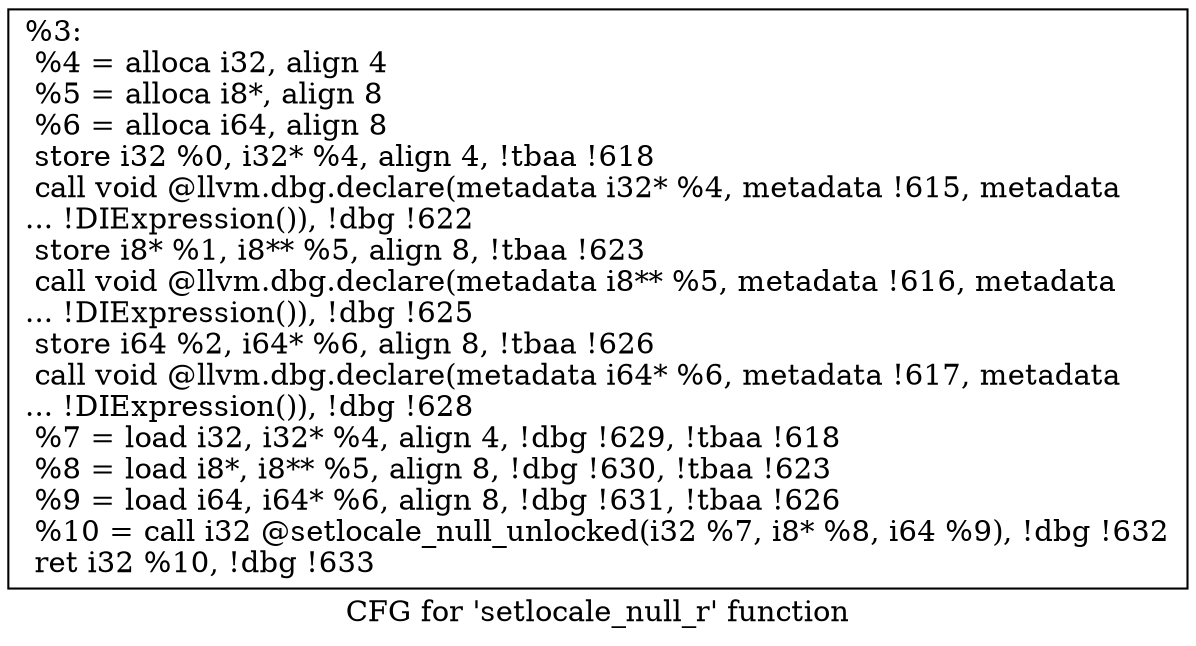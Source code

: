digraph "CFG for 'setlocale_null_r' function" {
	label="CFG for 'setlocale_null_r' function";

	Node0x14e0b60 [shape=record,label="{%3:\l  %4 = alloca i32, align 4\l  %5 = alloca i8*, align 8\l  %6 = alloca i64, align 8\l  store i32 %0, i32* %4, align 4, !tbaa !618\l  call void @llvm.dbg.declare(metadata i32* %4, metadata !615, metadata\l... !DIExpression()), !dbg !622\l  store i8* %1, i8** %5, align 8, !tbaa !623\l  call void @llvm.dbg.declare(metadata i8** %5, metadata !616, metadata\l... !DIExpression()), !dbg !625\l  store i64 %2, i64* %6, align 8, !tbaa !626\l  call void @llvm.dbg.declare(metadata i64* %6, metadata !617, metadata\l... !DIExpression()), !dbg !628\l  %7 = load i32, i32* %4, align 4, !dbg !629, !tbaa !618\l  %8 = load i8*, i8** %5, align 8, !dbg !630, !tbaa !623\l  %9 = load i64, i64* %6, align 8, !dbg !631, !tbaa !626\l  %10 = call i32 @setlocale_null_unlocked(i32 %7, i8* %8, i64 %9), !dbg !632\l  ret i32 %10, !dbg !633\l}"];
}
